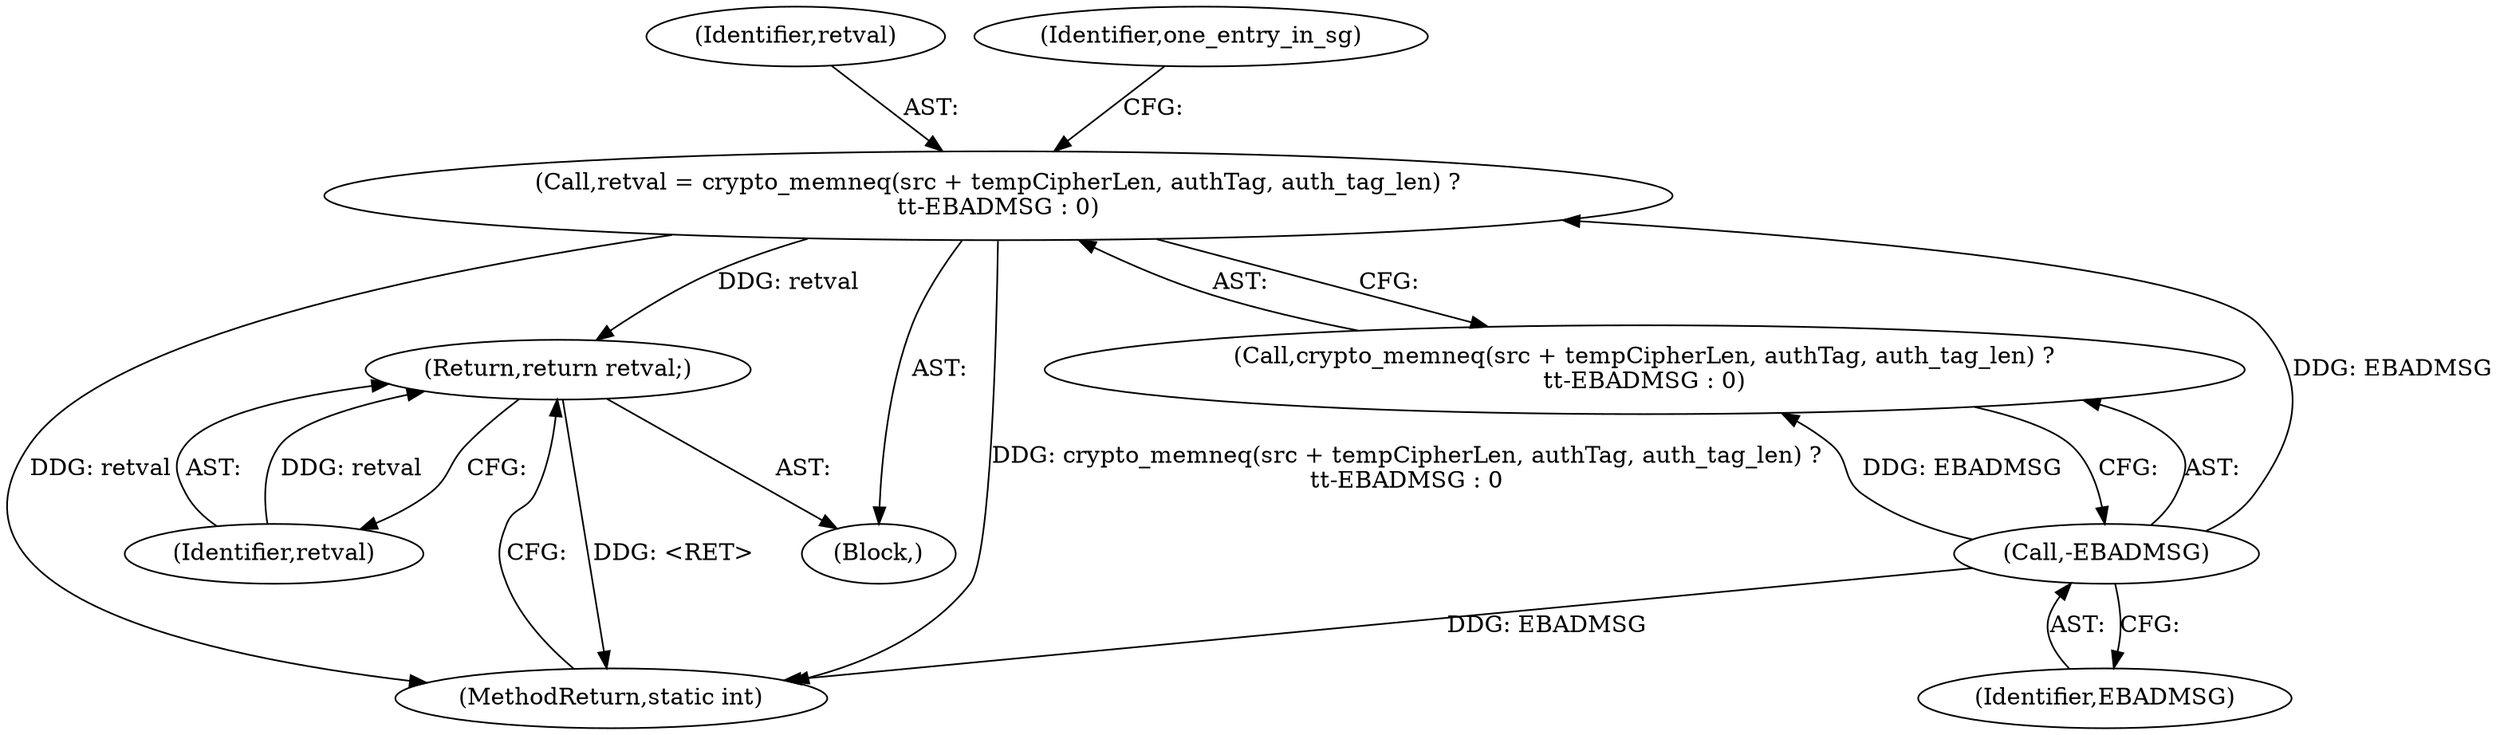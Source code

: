 digraph "0_linux_ccfe8c3f7e52ae83155cb038753f4c75b774ca8a@API" {
"1000419" [label="(Call,retval = crypto_memneq(src + tempCipherLen, authTag, auth_tag_len) ?\n\t\t-EBADMSG : 0)"];
"1000428" [label="(Call,-EBADMSG)"];
"1000479" [label="(Return,return retval;)"];
"1000481" [label="(MethodReturn,static int)"];
"1000480" [label="(Identifier,retval)"];
"1000428" [label="(Call,-EBADMSG)"];
"1000419" [label="(Call,retval = crypto_memneq(src + tempCipherLen, authTag, auth_tag_len) ?\n\t\t-EBADMSG : 0)"];
"1000108" [label="(Block,)"];
"1000420" [label="(Identifier,retval)"];
"1000479" [label="(Return,return retval;)"];
"1000432" [label="(Identifier,one_entry_in_sg)"];
"1000429" [label="(Identifier,EBADMSG)"];
"1000421" [label="(Call,crypto_memneq(src + tempCipherLen, authTag, auth_tag_len) ?\n\t\t-EBADMSG : 0)"];
"1000419" -> "1000108"  [label="AST: "];
"1000419" -> "1000421"  [label="CFG: "];
"1000420" -> "1000419"  [label="AST: "];
"1000421" -> "1000419"  [label="AST: "];
"1000432" -> "1000419"  [label="CFG: "];
"1000419" -> "1000481"  [label="DDG: retval"];
"1000419" -> "1000481"  [label="DDG: crypto_memneq(src + tempCipherLen, authTag, auth_tag_len) ?\n\t\t-EBADMSG : 0"];
"1000428" -> "1000419"  [label="DDG: EBADMSG"];
"1000419" -> "1000479"  [label="DDG: retval"];
"1000428" -> "1000421"  [label="AST: "];
"1000428" -> "1000429"  [label="CFG: "];
"1000429" -> "1000428"  [label="AST: "];
"1000421" -> "1000428"  [label="CFG: "];
"1000428" -> "1000481"  [label="DDG: EBADMSG"];
"1000428" -> "1000421"  [label="DDG: EBADMSG"];
"1000479" -> "1000108"  [label="AST: "];
"1000479" -> "1000480"  [label="CFG: "];
"1000480" -> "1000479"  [label="AST: "];
"1000481" -> "1000479"  [label="CFG: "];
"1000479" -> "1000481"  [label="DDG: <RET>"];
"1000480" -> "1000479"  [label="DDG: retval"];
}
